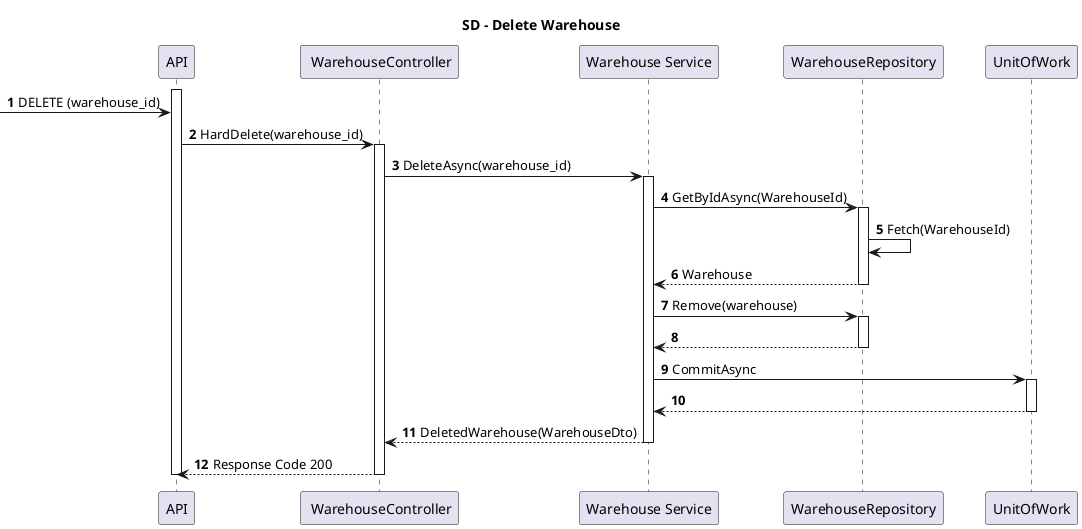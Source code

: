 @startuml USA04_3

title SD - Delete Warehouse

autonumber

participant "API" as API
participant " WarehouseController" as C
participant "Warehouse Service" as S
participant "WarehouseRepository" as R
participant "UnitOfWork" as U

activate API
-> API : DELETE (warehouse_id)
API -> C : HardDelete(warehouse_id)
activate C
C -> S : DeleteAsync(warehouse_id)
activate S
S -> R : GetByIdAsync(WarehouseId)
activate R
R -> R : Fetch(WarehouseId)
R --> S : Warehouse
deactivate R
S -> R : Remove(warehouse)
activate R
R --> S
deactivate R
S -> U : CommitAsync
activate U
U --> S
deactivate U
S --> C : DeletedWarehouse(WarehouseDto)
deactivate S
C --> API : Response Code 200
deactivate C
deactivate API